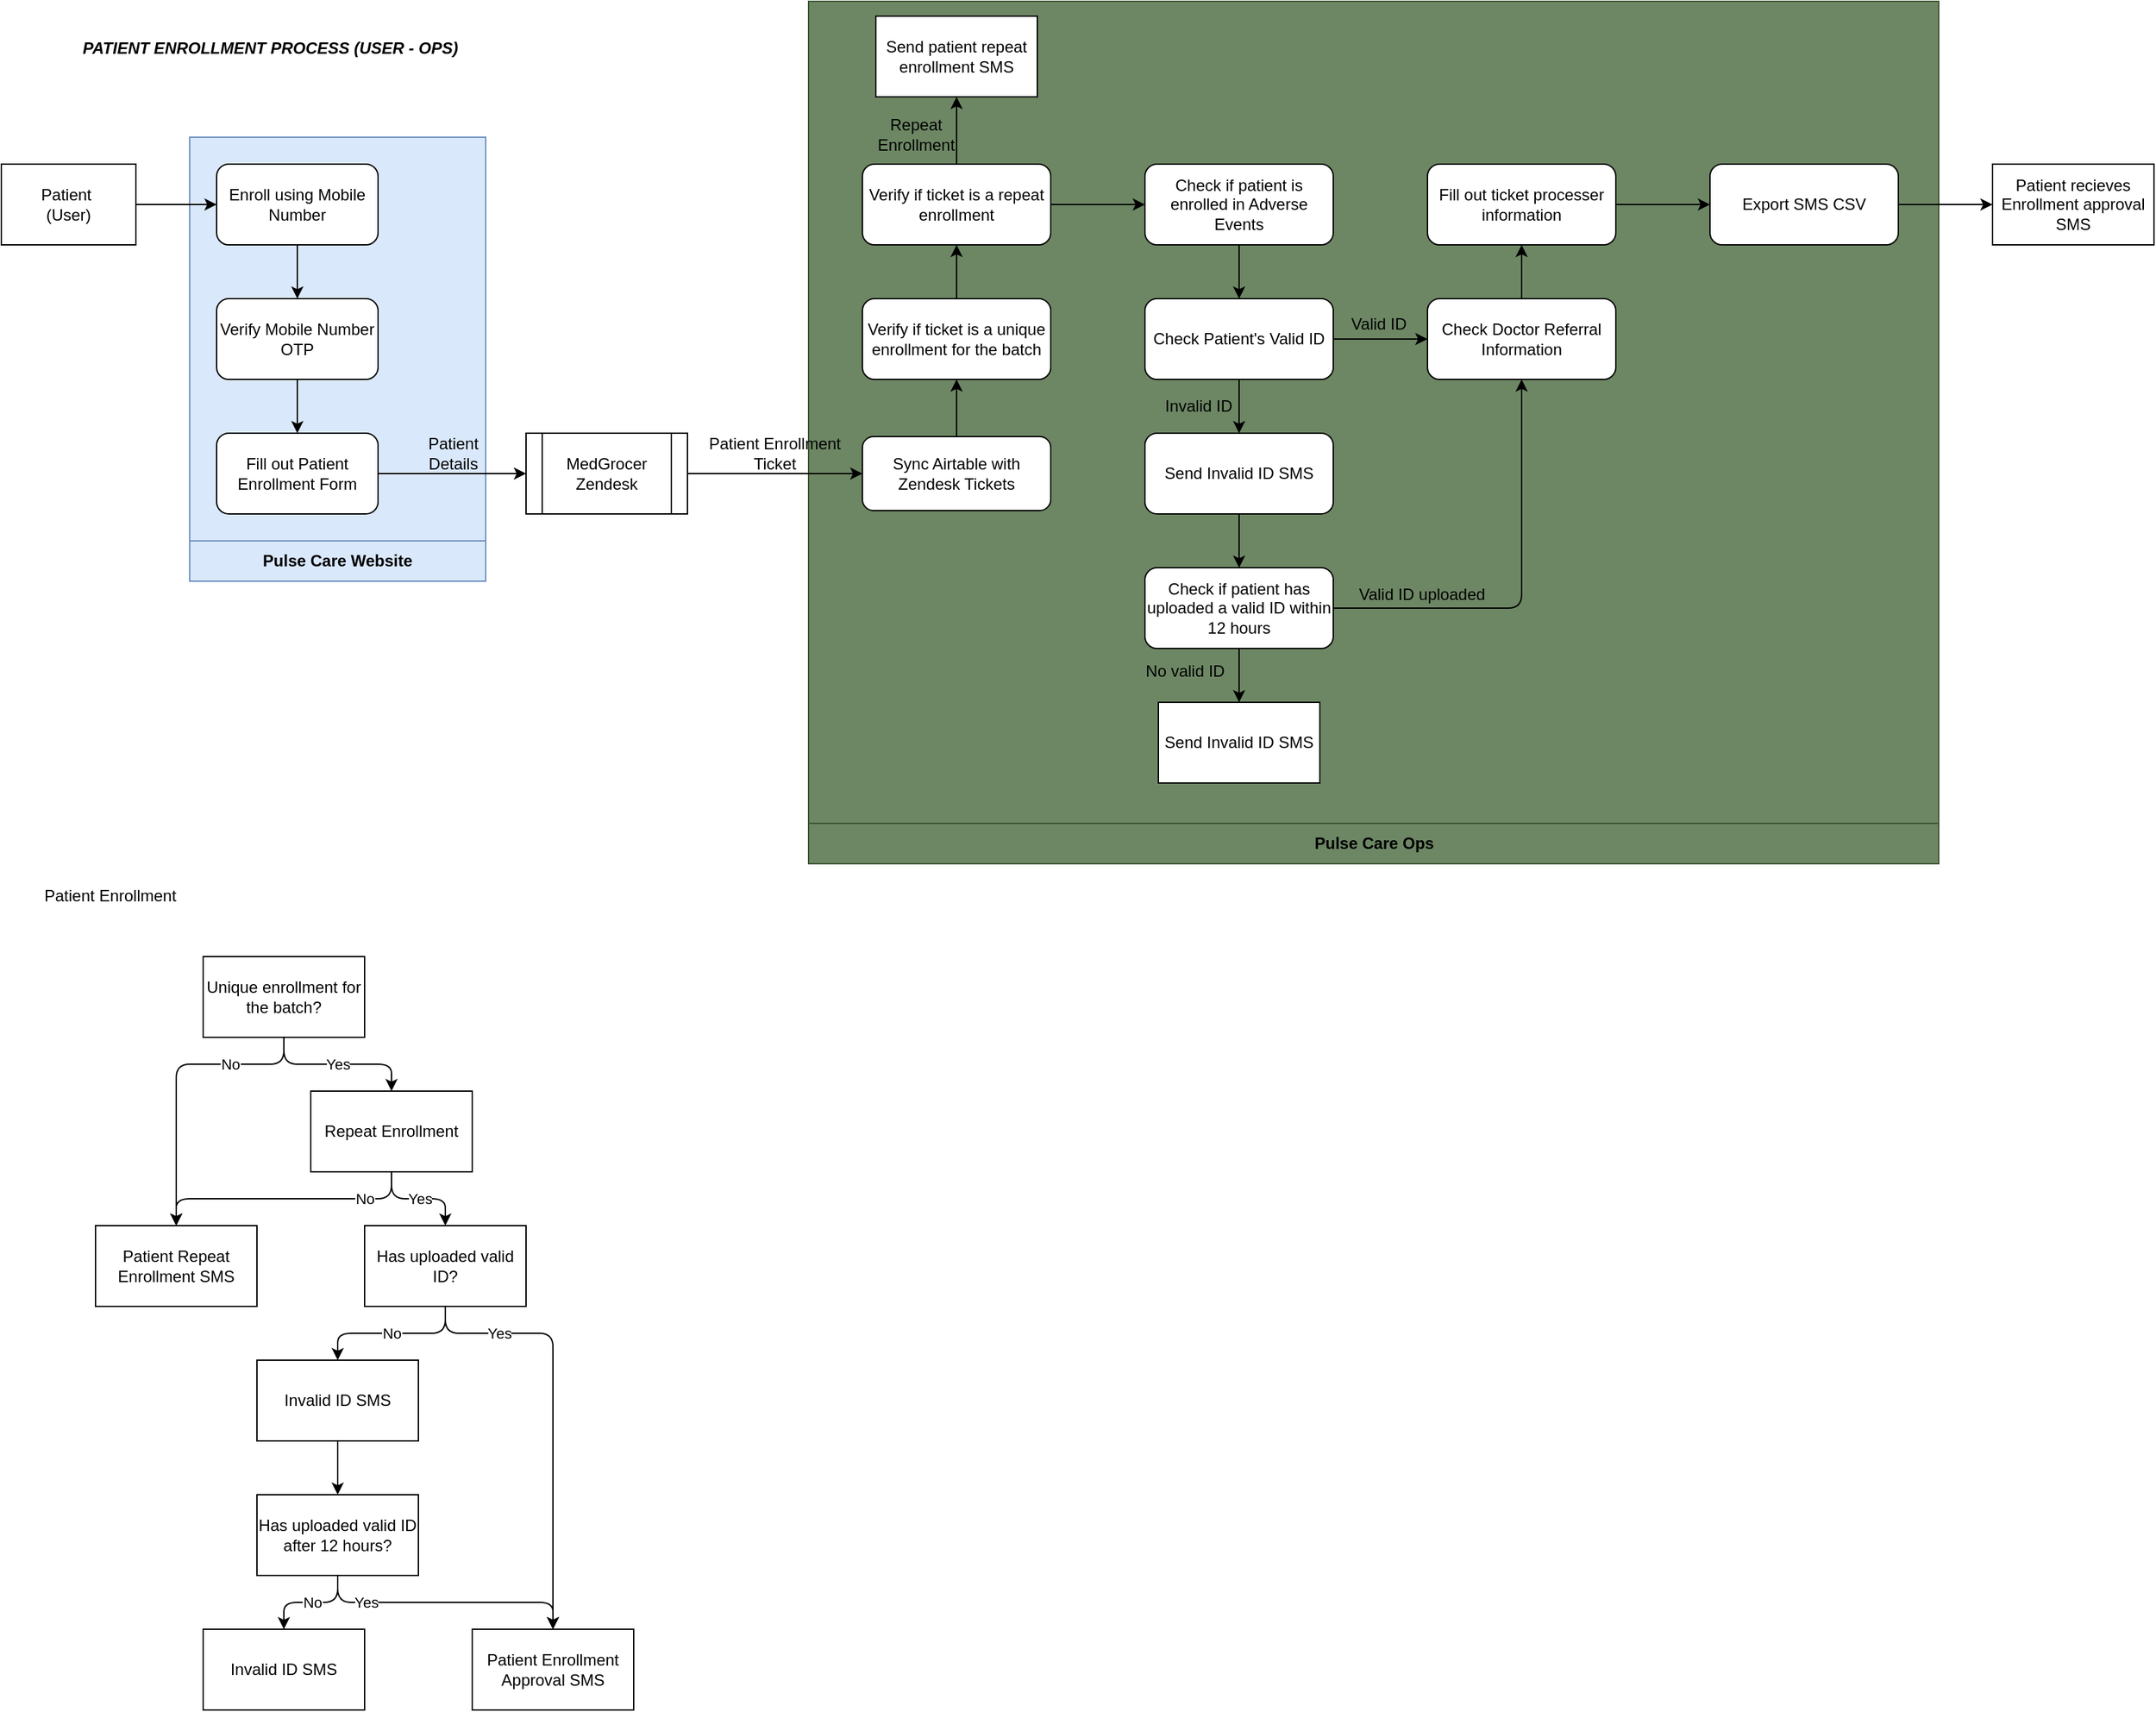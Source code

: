 <mxfile>
    <diagram id="TaLe2RkKAlyfnmkdeISu" name="Decision Tree">
        <mxGraphModel dx="339" dy="804" grid="1" gridSize="10" guides="1" tooltips="1" connect="1" arrows="1" fold="1" page="1" pageScale="1" pageWidth="850" pageHeight="1100" math="0" shadow="0">
            <root>
                <mxCell id="0"/>
                <mxCell id="1" parent="0"/>
                <mxCell id="68" value="" style="group" vertex="1" connectable="0" parent="1">
                    <mxGeometry x="920" y="690" width="440" height="620" as="geometry"/>
                </mxCell>
                <mxCell id="2" value="Patient Enrollment" style="text;html=1;align=left;verticalAlign=middle;resizable=0;points=[];autosize=1;strokeColor=none;fillColor=none;" parent="68" vertex="1">
                    <mxGeometry width="120" height="30" as="geometry"/>
                </mxCell>
                <mxCell id="5" value="&lt;font style=&quot;font-size: 12px;&quot;&gt;Unique enrollment for the batch?&lt;br&gt;&lt;/font&gt;" style="rounded=0;whiteSpace=wrap;html=1;fillColor=none;" parent="68" vertex="1">
                    <mxGeometry x="120" y="60" width="120" height="60" as="geometry"/>
                </mxCell>
                <mxCell id="6" value="&lt;font style=&quot;font-size: 12px;&quot;&gt;Patient Repeat Enrollment SMS&lt;br&gt;&lt;/font&gt;" style="rounded=0;whiteSpace=wrap;html=1;fillColor=none;" parent="68" vertex="1">
                    <mxGeometry x="40" y="260" width="120" height="60" as="geometry"/>
                </mxCell>
                <mxCell id="4" value="No&lt;br&gt;" style="edgeStyle=none;html=1;exitX=0.5;exitY=1;exitDx=0;exitDy=0;entryX=0.5;entryY=0;entryDx=0;entryDy=0;" parent="68" source="5" target="6" edge="1">
                    <mxGeometry x="-0.455" relative="1" as="geometry">
                        <Array as="points">
                            <mxPoint x="180" y="140"/>
                            <mxPoint x="100" y="140"/>
                        </Array>
                        <mxPoint as="offset"/>
                    </mxGeometry>
                </mxCell>
                <mxCell id="9" style="edgeStyle=none;html=1;exitX=0.5;exitY=1;exitDx=0;exitDy=0;entryX=0.5;entryY=0;entryDx=0;entryDy=0;" parent="68" source="11" target="6" edge="1">
                    <mxGeometry relative="1" as="geometry">
                        <Array as="points">
                            <mxPoint x="260" y="240"/>
                            <mxPoint x="100" y="240"/>
                        </Array>
                    </mxGeometry>
                </mxCell>
                <mxCell id="10" value="No" style="edgeLabel;html=1;align=center;verticalAlign=middle;resizable=0;points=[];" parent="9" vertex="1" connectable="0">
                    <mxGeometry x="-0.402" relative="1" as="geometry">
                        <mxPoint x="20" as="offset"/>
                    </mxGeometry>
                </mxCell>
                <mxCell id="11" value="&lt;font style=&quot;font-size: 12px;&quot;&gt;Repeat Enrollment&lt;br&gt;&lt;/font&gt;" style="rounded=0;whiteSpace=wrap;html=1;fillColor=none;" parent="68" vertex="1">
                    <mxGeometry x="200" y="160" width="120" height="60" as="geometry"/>
                </mxCell>
                <mxCell id="3" value="Yes&lt;br&gt;" style="edgeStyle=none;html=1;exitX=0.5;exitY=1;exitDx=0;exitDy=0;entryX=0.5;entryY=0;entryDx=0;entryDy=0;" parent="68" source="5" target="11" edge="1">
                    <mxGeometry relative="1" as="geometry">
                        <Array as="points">
                            <mxPoint x="180" y="140"/>
                            <mxPoint x="260" y="140"/>
                        </Array>
                    </mxGeometry>
                </mxCell>
                <mxCell id="14" value="&lt;font style=&quot;font-size: 12px;&quot;&gt;Has uploaded valid ID?&lt;br&gt;&lt;/font&gt;" style="rounded=0;whiteSpace=wrap;html=1;fillColor=none;" parent="68" vertex="1">
                    <mxGeometry x="240" y="260" width="120" height="60" as="geometry"/>
                </mxCell>
                <mxCell id="7" style="edgeStyle=none;html=1;entryX=0.5;entryY=0;entryDx=0;entryDy=0;exitX=0.5;exitY=1;exitDx=0;exitDy=0;" parent="68" source="11" target="14" edge="1">
                    <mxGeometry relative="1" as="geometry">
                        <Array as="points">
                            <mxPoint x="260" y="240"/>
                            <mxPoint x="300" y="240"/>
                        </Array>
                    </mxGeometry>
                </mxCell>
                <mxCell id="8" value="Yes" style="edgeLabel;html=1;align=center;verticalAlign=middle;resizable=0;points=[];" parent="7" vertex="1" connectable="0">
                    <mxGeometry x="0.014" relative="1" as="geometry">
                        <mxPoint as="offset"/>
                    </mxGeometry>
                </mxCell>
                <mxCell id="16" value="&lt;font style=&quot;font-size: 12px;&quot;&gt;Invalid ID SMS&lt;br&gt;&lt;/font&gt;" style="rounded=0;whiteSpace=wrap;html=1;fillColor=none;" parent="68" vertex="1">
                    <mxGeometry x="160" y="360" width="120" height="60" as="geometry"/>
                </mxCell>
                <mxCell id="12" value="No" style="edgeStyle=none;html=1;exitX=0.5;exitY=1;exitDx=0;exitDy=0;entryX=0.5;entryY=0;entryDx=0;entryDy=0;" parent="68" source="14" target="16" edge="1">
                    <mxGeometry relative="1" as="geometry">
                        <Array as="points">
                            <mxPoint x="300" y="340"/>
                            <mxPoint x="220" y="340"/>
                        </Array>
                    </mxGeometry>
                </mxCell>
                <mxCell id="17" value="&lt;font style=&quot;font-size: 12px;&quot;&gt;Patient Enrollment Approval SMS&lt;br&gt;&lt;/font&gt;" style="rounded=0;whiteSpace=wrap;html=1;fillColor=none;" parent="68" vertex="1">
                    <mxGeometry x="320" y="560" width="120" height="60" as="geometry"/>
                </mxCell>
                <mxCell id="13" value="Yes&lt;br&gt;" style="edgeStyle=none;html=1;exitX=0.5;exitY=1;exitDx=0;exitDy=0;entryX=0.5;entryY=0;entryDx=0;entryDy=0;" parent="68" source="14" target="17" edge="1">
                    <mxGeometry x="-0.625" relative="1" as="geometry">
                        <Array as="points">
                            <mxPoint x="300" y="340"/>
                            <mxPoint x="380" y="340"/>
                        </Array>
                        <mxPoint as="offset"/>
                    </mxGeometry>
                </mxCell>
                <mxCell id="20" style="edgeStyle=none;html=1;exitX=0.5;exitY=1;exitDx=0;exitDy=0;entryX=0.5;entryY=0;entryDx=0;entryDy=0;" parent="68" source="22" target="17" edge="1">
                    <mxGeometry relative="1" as="geometry">
                        <Array as="points">
                            <mxPoint x="220" y="540"/>
                            <mxPoint x="380" y="540"/>
                        </Array>
                    </mxGeometry>
                </mxCell>
                <mxCell id="21" value="Yes" style="edgeLabel;html=1;align=center;verticalAlign=middle;resizable=0;points=[];" parent="20" vertex="1" connectable="0">
                    <mxGeometry x="-0.596" relative="1" as="geometry">
                        <mxPoint as="offset"/>
                    </mxGeometry>
                </mxCell>
                <mxCell id="22" value="&lt;font style=&quot;font-size: 12px;&quot;&gt;Has uploaded valid ID after 12 hours?&lt;br&gt;&lt;/font&gt;" style="rounded=0;whiteSpace=wrap;html=1;fillColor=none;" parent="68" vertex="1">
                    <mxGeometry x="160" y="460" width="120" height="60" as="geometry"/>
                </mxCell>
                <mxCell id="15" style="edgeStyle=none;html=1;entryX=0.5;entryY=0;entryDx=0;entryDy=0;" parent="68" source="16" target="22" edge="1">
                    <mxGeometry relative="1" as="geometry"/>
                </mxCell>
                <mxCell id="23" value="&lt;font style=&quot;font-size: 12px;&quot;&gt;Invalid ID SMS&lt;br&gt;&lt;/font&gt;" style="rounded=0;whiteSpace=wrap;html=1;fillColor=none;" parent="68" vertex="1">
                    <mxGeometry x="120" y="560" width="120" height="60" as="geometry"/>
                </mxCell>
                <mxCell id="18" style="edgeStyle=none;html=1;exitX=0.5;exitY=1;exitDx=0;exitDy=0;entryX=0.5;entryY=0;entryDx=0;entryDy=0;" parent="68" source="22" target="23" edge="1">
                    <mxGeometry relative="1" as="geometry">
                        <Array as="points">
                            <mxPoint x="220" y="540"/>
                            <mxPoint x="180" y="540"/>
                        </Array>
                    </mxGeometry>
                </mxCell>
                <mxCell id="19" value="No" style="edgeLabel;html=1;align=center;verticalAlign=middle;resizable=0;points=[];" parent="18" vertex="1" connectable="0">
                    <mxGeometry x="-0.029" relative="1" as="geometry">
                        <mxPoint as="offset"/>
                    </mxGeometry>
                </mxCell>
                <mxCell id="96" value="" style="group" vertex="1" connectable="0" parent="1">
                    <mxGeometry x="890" y="40" width="1600" height="641" as="geometry"/>
                </mxCell>
                <mxCell id="89" value="" style="rounded=0;whiteSpace=wrap;html=1;fillColor=#6d8764;fontColor=#ffffff;strokeColor=#3A5431;" vertex="1" parent="96">
                    <mxGeometry x="600" width="840" height="641" as="geometry"/>
                </mxCell>
                <mxCell id="88" value="" style="rounded=0;whiteSpace=wrap;html=1;fillColor=#dae8fc;strokeColor=#6c8ebf;" vertex="1" parent="96">
                    <mxGeometry x="140" y="101" width="220" height="330" as="geometry"/>
                </mxCell>
                <mxCell id="61" style="edgeStyle=none;html=1;exitX=1;exitY=0.5;exitDx=0;exitDy=0;" edge="1" parent="96" target="25">
                    <mxGeometry relative="1" as="geometry">
                        <mxPoint x="90" y="151" as="sourcePoint"/>
                    </mxGeometry>
                </mxCell>
                <mxCell id="24" value="Patient&amp;nbsp;&lt;br&gt;(User)" style="rounded=0;whiteSpace=wrap;html=1;" vertex="1" parent="96">
                    <mxGeometry y="121" width="100" height="60" as="geometry"/>
                </mxCell>
                <mxCell id="25" value="Enroll using Mobile Number" style="rounded=1;whiteSpace=wrap;html=1;" vertex="1" parent="96">
                    <mxGeometry x="160" y="121" width="120" height="60" as="geometry"/>
                </mxCell>
                <mxCell id="26" value="Verify Mobile Number OTP" style="rounded=1;whiteSpace=wrap;html=1;" vertex="1" parent="96">
                    <mxGeometry x="160" y="221" width="120" height="60" as="geometry"/>
                </mxCell>
                <mxCell id="62" style="edgeStyle=none;html=1;exitX=0.5;exitY=1;exitDx=0;exitDy=0;entryX=0.5;entryY=0;entryDx=0;entryDy=0;" edge="1" parent="96" source="25" target="26">
                    <mxGeometry relative="1" as="geometry"/>
                </mxCell>
                <mxCell id="27" value="Fill out Patient Enrollment Form" style="rounded=1;whiteSpace=wrap;html=1;" vertex="1" parent="96">
                    <mxGeometry x="160" y="321" width="120" height="60" as="geometry"/>
                </mxCell>
                <mxCell id="63" style="edgeStyle=none;html=1;exitX=0.5;exitY=1;exitDx=0;exitDy=0;entryX=0.5;entryY=0;entryDx=0;entryDy=0;" edge="1" parent="96" source="26" target="27">
                    <mxGeometry relative="1" as="geometry"/>
                </mxCell>
                <mxCell id="40" value="MedGrocer Zendesk" style="shape=process;whiteSpace=wrap;html=1;backgroundOutline=1;" vertex="1" parent="96">
                    <mxGeometry x="390" y="321" width="120" height="60" as="geometry"/>
                </mxCell>
                <mxCell id="64" style="edgeStyle=none;html=1;exitX=1;exitY=0.5;exitDx=0;exitDy=0;" edge="1" parent="96" source="27" target="40">
                    <mxGeometry relative="1" as="geometry"/>
                </mxCell>
                <mxCell id="41" value="Sync Airtable with Zendesk Tickets" style="rounded=1;whiteSpace=wrap;html=1;" vertex="1" parent="96">
                    <mxGeometry x="640" y="323.5" width="140" height="55" as="geometry"/>
                </mxCell>
                <mxCell id="42" style="edgeStyle=none;html=1;exitX=1;exitY=0.5;exitDx=0;exitDy=0;" edge="1" parent="96" source="40" target="41">
                    <mxGeometry relative="1" as="geometry"/>
                </mxCell>
                <mxCell id="43" value="Verify if ticket is a unique enrollment for the batch" style="rounded=1;whiteSpace=wrap;html=1;" vertex="1" parent="96">
                    <mxGeometry x="640" y="221" width="140" height="60" as="geometry"/>
                </mxCell>
                <mxCell id="69" style="edgeStyle=none;html=1;exitX=0.5;exitY=0;exitDx=0;exitDy=0;entryX=0.5;entryY=1;entryDx=0;entryDy=0;" edge="1" parent="96" source="41" target="43">
                    <mxGeometry relative="1" as="geometry"/>
                </mxCell>
                <mxCell id="45" value="Verify if ticket is a repeat enrollment" style="rounded=1;whiteSpace=wrap;html=1;" vertex="1" parent="96">
                    <mxGeometry x="640" y="121" width="140" height="60" as="geometry"/>
                </mxCell>
                <mxCell id="70" style="edgeStyle=none;html=1;exitX=0.5;exitY=0;exitDx=0;exitDy=0;entryX=0.5;entryY=1;entryDx=0;entryDy=0;" edge="1" parent="96" source="43" target="45">
                    <mxGeometry relative="1" as="geometry"/>
                </mxCell>
                <mxCell id="47" value="Check Patient's Valid ID" style="rounded=1;whiteSpace=wrap;html=1;" vertex="1" parent="96">
                    <mxGeometry x="850" y="221" width="140" height="60" as="geometry"/>
                </mxCell>
                <mxCell id="50" value="Send patient repeat enrollment SMS" style="rounded=0;whiteSpace=wrap;html=1;" vertex="1" parent="96">
                    <mxGeometry x="650" y="11" width="120" height="60" as="geometry"/>
                </mxCell>
                <mxCell id="71" style="edgeStyle=none;html=1;exitX=0.5;exitY=0;exitDx=0;exitDy=0;entryX=0.5;entryY=1;entryDx=0;entryDy=0;" edge="1" parent="96" source="45" target="50">
                    <mxGeometry relative="1" as="geometry"/>
                </mxCell>
                <mxCell id="74" style="edgeStyle=none;html=1;exitX=0.5;exitY=1;exitDx=0;exitDy=0;" edge="1" parent="96" source="51" target="47">
                    <mxGeometry relative="1" as="geometry"/>
                </mxCell>
                <mxCell id="51" value="Check if patient is enrolled in Adverse Events" style="rounded=1;whiteSpace=wrap;html=1;" vertex="1" parent="96">
                    <mxGeometry x="850" y="121" width="140" height="60" as="geometry"/>
                </mxCell>
                <mxCell id="73" style="edgeStyle=none;html=1;exitX=1;exitY=0.5;exitDx=0;exitDy=0;entryX=0;entryY=0.5;entryDx=0;entryDy=0;" edge="1" parent="96" source="45" target="51">
                    <mxGeometry relative="1" as="geometry"/>
                </mxCell>
                <mxCell id="52" value="Send Invalid ID SMS" style="rounded=1;whiteSpace=wrap;html=1;" vertex="1" parent="96">
                    <mxGeometry x="850" y="321" width="140" height="60" as="geometry"/>
                </mxCell>
                <mxCell id="75" style="edgeStyle=none;html=1;exitX=0.5;exitY=1;exitDx=0;exitDy=0;entryX=0.5;entryY=0;entryDx=0;entryDy=0;" edge="1" parent="96" source="47" target="52">
                    <mxGeometry relative="1" as="geometry"/>
                </mxCell>
                <mxCell id="53" value="Check if patient has uploaded a valid ID within 12 hours" style="rounded=1;whiteSpace=wrap;html=1;" vertex="1" parent="96">
                    <mxGeometry x="850" y="421" width="140" height="60" as="geometry"/>
                </mxCell>
                <mxCell id="78" style="edgeStyle=none;html=1;exitX=0.5;exitY=1;exitDx=0;exitDy=0;entryX=0.5;entryY=0;entryDx=0;entryDy=0;" edge="1" parent="96" source="52" target="53">
                    <mxGeometry relative="1" as="geometry"/>
                </mxCell>
                <mxCell id="54" value="Send Invalid ID SMS" style="rounded=0;whiteSpace=wrap;html=1;" vertex="1" parent="96">
                    <mxGeometry x="860" y="521" width="120" height="60" as="geometry"/>
                </mxCell>
                <mxCell id="79" style="edgeStyle=none;html=1;exitX=0.5;exitY=1;exitDx=0;exitDy=0;" edge="1" parent="96" source="53" target="54">
                    <mxGeometry relative="1" as="geometry"/>
                </mxCell>
                <mxCell id="55" value="Check Doctor Referral Information" style="rounded=1;whiteSpace=wrap;html=1;" vertex="1" parent="96">
                    <mxGeometry x="1060" y="221" width="140" height="60" as="geometry"/>
                </mxCell>
                <mxCell id="81" style="edgeStyle=none;html=1;exitX=1;exitY=0.5;exitDx=0;exitDy=0;entryX=0;entryY=0.5;entryDx=0;entryDy=0;" edge="1" parent="96" source="47" target="55">
                    <mxGeometry relative="1" as="geometry"/>
                </mxCell>
                <mxCell id="82" style="edgeStyle=none;html=1;exitX=1;exitY=0.5;exitDx=0;exitDy=0;entryX=0.5;entryY=1;entryDx=0;entryDy=0;" edge="1" parent="96" source="53" target="55">
                    <mxGeometry relative="1" as="geometry">
                        <Array as="points">
                            <mxPoint x="1130" y="451"/>
                        </Array>
                    </mxGeometry>
                </mxCell>
                <mxCell id="56" value="Fill out ticket processer information" style="rounded=1;whiteSpace=wrap;html=1;" vertex="1" parent="96">
                    <mxGeometry x="1060" y="121" width="140" height="60" as="geometry"/>
                </mxCell>
                <mxCell id="85" style="edgeStyle=none;html=1;exitX=0.5;exitY=0;exitDx=0;exitDy=0;" edge="1" parent="96" source="55" target="56">
                    <mxGeometry relative="1" as="geometry"/>
                </mxCell>
                <mxCell id="58" value="Export SMS CSV" style="rounded=1;whiteSpace=wrap;html=1;" vertex="1" parent="96">
                    <mxGeometry x="1270" y="121" width="140" height="60" as="geometry"/>
                </mxCell>
                <mxCell id="86" style="edgeStyle=none;html=1;exitX=1;exitY=0.5;exitDx=0;exitDy=0;entryX=0;entryY=0.5;entryDx=0;entryDy=0;" edge="1" parent="96" source="56" target="58">
                    <mxGeometry relative="1" as="geometry"/>
                </mxCell>
                <mxCell id="60" value="Patient recieves Enrollment approval SMS" style="rounded=0;whiteSpace=wrap;html=1;" vertex="1" parent="96">
                    <mxGeometry x="1480" y="121" width="120" height="60" as="geometry"/>
                </mxCell>
                <mxCell id="87" style="edgeStyle=none;html=1;exitX=1;exitY=0.5;exitDx=0;exitDy=0;entryX=0;entryY=0.5;entryDx=0;entryDy=0;" edge="1" parent="96" source="58" target="60">
                    <mxGeometry relative="1" as="geometry"/>
                </mxCell>
                <mxCell id="66" value="Patient Details" style="text;html=1;strokeColor=none;fillColor=none;align=center;verticalAlign=middle;whiteSpace=wrap;rounded=0;" vertex="1" parent="96">
                    <mxGeometry x="306" y="321" width="60" height="30" as="geometry"/>
                </mxCell>
                <mxCell id="67" value="Patient Enrollment Ticket" style="text;html=1;strokeColor=none;fillColor=none;align=center;verticalAlign=middle;whiteSpace=wrap;rounded=0;" vertex="1" parent="96">
                    <mxGeometry x="520" y="321" width="110" height="30" as="geometry"/>
                </mxCell>
                <mxCell id="72" value="Repeat Enrollment" style="text;html=1;strokeColor=none;fillColor=none;align=center;verticalAlign=middle;whiteSpace=wrap;rounded=0;" vertex="1" parent="96">
                    <mxGeometry x="650" y="84" width="60" height="30" as="geometry"/>
                </mxCell>
                <mxCell id="77" value="Invalid ID" style="text;html=1;strokeColor=none;fillColor=none;align=center;verticalAlign=middle;whiteSpace=wrap;rounded=0;" vertex="1" parent="96">
                    <mxGeometry x="860" y="286" width="60" height="30" as="geometry"/>
                </mxCell>
                <mxCell id="80" value="No valid ID" style="text;html=1;strokeColor=none;fillColor=none;align=center;verticalAlign=middle;whiteSpace=wrap;rounded=0;" vertex="1" parent="96">
                    <mxGeometry x="840" y="483" width="80" height="30" as="geometry"/>
                </mxCell>
                <mxCell id="83" value="Valid ID" style="text;html=1;strokeColor=none;fillColor=none;align=center;verticalAlign=middle;whiteSpace=wrap;rounded=0;" vertex="1" parent="96">
                    <mxGeometry x="994" y="225" width="60" height="30" as="geometry"/>
                </mxCell>
                <mxCell id="84" value="Valid ID uploaded" style="text;html=1;strokeColor=none;fillColor=none;align=center;verticalAlign=middle;whiteSpace=wrap;rounded=0;" vertex="1" parent="96">
                    <mxGeometry x="1003" y="426" width="106" height="30" as="geometry"/>
                </mxCell>
                <mxCell id="90" value="" style="rounded=0;whiteSpace=wrap;html=1;fillColor=#6d8764;fontColor=#ffffff;strokeColor=#3A5431;" vertex="1" parent="96">
                    <mxGeometry x="600" y="611" width="840" height="30" as="geometry"/>
                </mxCell>
                <mxCell id="91" value="" style="rounded=0;whiteSpace=wrap;html=1;fillColor=#dae8fc;strokeColor=#6c8ebf;" vertex="1" parent="96">
                    <mxGeometry x="140" y="401" width="220" height="30" as="geometry"/>
                </mxCell>
                <mxCell id="92" value="&lt;b&gt;Pulse Care Website&lt;/b&gt;" style="text;html=1;strokeColor=none;fillColor=none;align=center;verticalAlign=middle;whiteSpace=wrap;rounded=0;" vertex="1" parent="96">
                    <mxGeometry x="180" y="401" width="140" height="30" as="geometry"/>
                </mxCell>
                <mxCell id="94" value="Pulse Care Ops" style="text;html=1;strokeColor=none;fillColor=none;align=center;verticalAlign=middle;whiteSpace=wrap;rounded=0;fontStyle=1" vertex="1" parent="96">
                    <mxGeometry x="966.5" y="611" width="107" height="30" as="geometry"/>
                </mxCell>
                <mxCell id="97" value="PATIENT ENROLLMENT PROCESS (USER - OPS)" style="text;html=1;strokeColor=none;fillColor=none;align=center;verticalAlign=middle;whiteSpace=wrap;rounded=0;fontStyle=3" vertex="1" parent="96">
                    <mxGeometry x="40" y="20" width="320" height="30" as="geometry"/>
                </mxCell>
            </root>
        </mxGraphModel>
    </diagram>
    <diagram id="meiuRHZsYUnqdzDoraj_" name="Data Flow Diagram">
        <mxGraphModel dx="-29" dy="-467" grid="1" gridSize="10" guides="1" tooltips="1" connect="1" arrows="1" fold="1" page="1" pageScale="1" pageWidth="850" pageHeight="1100" math="0" shadow="0">
            <root>
                <mxCell id="0"/>
                <mxCell id="1" parent="0"/>
                <mxCell id="WnGBfVEDo_EBX4ITjBDv-1" value="" style="rounded=0;whiteSpace=wrap;html=1;fillColor=none;container=0;" parent="1" vertex="1">
                    <mxGeometry x="960" y="1360" width="1080" height="400" as="geometry"/>
                </mxCell>
                <mxCell id="WnGBfVEDo_EBX4ITjBDv-2" value="" style="rounded=0;whiteSpace=wrap;html=1;fillColor=none;container=0;" parent="1" vertex="1">
                    <mxGeometry x="960" y="1200" width="1080" height="160" as="geometry"/>
                </mxCell>
                <mxCell id="WnGBfVEDo_EBX4ITjBDv-3" value="Pulsecare Doctors" style="rounded=0;whiteSpace=wrap;html=1;fillColor=none;rotation=-90;" parent="1" vertex="1">
                    <mxGeometry x="860" y="1260" width="160" height="40" as="geometry"/>
                </mxCell>
                <mxCell id="WnGBfVEDo_EBX4ITjBDv-4" value="Coordinators" style="rounded=0;whiteSpace=wrap;html=1;fillColor=none;rotation=-90;" parent="1" vertex="1">
                    <mxGeometry x="740" y="1540" width="400" height="40" as="geometry"/>
                </mxCell>
                <mxCell id="WnGBfVEDo_EBX4ITjBDv-5" value="Patient Enrollment" style="text;html=1;align=left;verticalAlign=middle;resizable=0;points=[];autosize=1;strokeColor=none;fillColor=none;" parent="1" vertex="1">
                    <mxGeometry x="920" y="1160" width="120" height="30" as="geometry"/>
                </mxCell>
                <mxCell id="WnGBfVEDo_EBX4ITjBDv-6" style="edgeStyle=none;html=1;exitX=0.5;exitY=1;exitDx=0;exitDy=0;entryX=0.5;entryY=0;entryDx=0;entryDy=0;" parent="1" source="WnGBfVEDo_EBX4ITjBDv-7" target="WnGBfVEDo_EBX4ITjBDv-10" edge="1">
                    <mxGeometry relative="1" as="geometry"/>
                </mxCell>
                <mxCell id="WnGBfVEDo_EBX4ITjBDv-7" value="Fill out patient form on Pulsecare website" style="rounded=0;whiteSpace=wrap;html=1;fillColor=none;" parent="1" vertex="1">
                    <mxGeometry x="1000" y="1240" width="80" height="80" as="geometry"/>
                </mxCell>
                <mxCell id="WnGBfVEDo_EBX4ITjBDv-8" style="edgeStyle=none;html=1;" parent="1" source="WnGBfVEDo_EBX4ITjBDv-10" target="WnGBfVEDo_EBX4ITjBDv-12" edge="1">
                    <mxGeometry relative="1" as="geometry"/>
                </mxCell>
                <mxCell id="WnGBfVEDo_EBX4ITjBDv-9" style="edgeStyle=none;html=1;entryX=0;entryY=0.5;entryDx=0;entryDy=0;exitX=0.5;exitY=1;exitDx=0;exitDy=0;" parent="1" source="WnGBfVEDo_EBX4ITjBDv-10" target="WnGBfVEDo_EBX4ITjBDv-25" edge="1">
                    <mxGeometry relative="1" as="geometry">
                        <Array as="points">
                            <mxPoint x="1040" y="1680"/>
                        </Array>
                    </mxGeometry>
                </mxCell>
                <mxCell id="WnGBfVEDo_EBX4ITjBDv-10" value="Extract Zendesk Tickets via Airtable" style="rounded=0;whiteSpace=wrap;html=1;fillColor=none;" parent="1" vertex="1">
                    <mxGeometry x="1000" y="1520" width="80" height="80" as="geometry"/>
                </mxCell>
                <mxCell id="WnGBfVEDo_EBX4ITjBDv-11" style="edgeStyle=none;html=1;entryX=0;entryY=0.5;entryDx=0;entryDy=0;" parent="1" source="WnGBfVEDo_EBX4ITjBDv-12" target="WnGBfVEDo_EBX4ITjBDv-14" edge="1">
                    <mxGeometry relative="1" as="geometry"/>
                </mxCell>
                <mxCell id="WnGBfVEDo_EBX4ITjBDv-12" value="Check if enrollment is unique for its batch" style="rounded=0;whiteSpace=wrap;html=1;fillColor=none;" parent="1" vertex="1">
                    <mxGeometry x="1120" y="1520" width="80" height="80" as="geometry"/>
                </mxCell>
                <mxCell id="WnGBfVEDo_EBX4ITjBDv-13" style="edgeStyle=none;html=1;entryX=0;entryY=0.5;entryDx=0;entryDy=0;" parent="1" source="WnGBfVEDo_EBX4ITjBDv-14" target="WnGBfVEDo_EBX4ITjBDv-17" edge="1">
                    <mxGeometry relative="1" as="geometry"/>
                </mxCell>
                <mxCell id="WnGBfVEDo_EBX4ITjBDv-14" value="Check if enrollment is a unique enrollment" style="rounded=0;whiteSpace=wrap;html=1;fillColor=none;" parent="1" vertex="1">
                    <mxGeometry x="1240" y="1520" width="80" height="80" as="geometry"/>
                </mxCell>
                <mxCell id="WnGBfVEDo_EBX4ITjBDv-15" style="edgeStyle=none;html=1;exitX=0.5;exitY=0;exitDx=0;exitDy=0;entryX=0.5;entryY=1;entryDx=0;entryDy=0;" parent="1" source="WnGBfVEDo_EBX4ITjBDv-17" target="WnGBfVEDo_EBX4ITjBDv-18" edge="1">
                    <mxGeometry relative="1" as="geometry"/>
                </mxCell>
                <mxCell id="WnGBfVEDo_EBX4ITjBDv-16" style="edgeStyle=none;html=1;exitX=1;exitY=0.5;exitDx=0;exitDy=0;entryX=0;entryY=0.5;entryDx=0;entryDy=0;" parent="1" source="WnGBfVEDo_EBX4ITjBDv-17" target="WnGBfVEDo_EBX4ITjBDv-20" edge="1">
                    <mxGeometry relative="1" as="geometry"/>
                </mxCell>
                <mxCell id="WnGBfVEDo_EBX4ITjBDv-17" value="Check unenrolled&lt;br&gt;AE list" style="rounded=0;whiteSpace=wrap;html=1;fillColor=none;" parent="1" vertex="1">
                    <mxGeometry x="1360" y="1520" width="80" height="80" as="geometry"/>
                </mxCell>
                <mxCell id="WnGBfVEDo_EBX4ITjBDv-18" value="Input in Pulsecare PV database via Google Sheets" style="rounded=0;whiteSpace=wrap;html=1;fillColor=none;" parent="1" vertex="1">
                    <mxGeometry x="1360" y="1400" width="80" height="80" as="geometry"/>
                </mxCell>
                <mxCell id="WnGBfVEDo_EBX4ITjBDv-19" style="edgeStyle=none;html=1;exitX=1;exitY=0.5;exitDx=0;exitDy=0;entryX=0;entryY=0.5;entryDx=0;entryDy=0;" parent="1" source="WnGBfVEDo_EBX4ITjBDv-20" target="WnGBfVEDo_EBX4ITjBDv-22" edge="1">
                    <mxGeometry relative="1" as="geometry"/>
                </mxCell>
                <mxCell id="WnGBfVEDo_EBX4ITjBDv-20" value="Verify uploaded ID" style="rounded=0;whiteSpace=wrap;html=1;fillColor=none;" parent="1" vertex="1">
                    <mxGeometry x="1480" y="1520" width="80" height="80" as="geometry"/>
                </mxCell>
                <mxCell id="WnGBfVEDo_EBX4ITjBDv-21" style="edgeStyle=none;html=1;entryX=0;entryY=0.5;entryDx=0;entryDy=0;" parent="1" source="WnGBfVEDo_EBX4ITjBDv-22" target="WnGBfVEDo_EBX4ITjBDv-30" edge="1">
                    <mxGeometry relative="1" as="geometry"/>
                </mxCell>
                <mxCell id="WnGBfVEDo_EBX4ITjBDv-22" value="Check if patient's doctor is enrolled" style="rounded=0;whiteSpace=wrap;html=1;fillColor=none;" parent="1" vertex="1">
                    <mxGeometry x="1600" y="1520" width="80" height="80" as="geometry"/>
                </mxCell>
                <mxCell id="WnGBfVEDo_EBX4ITjBDv-23" value="Patient receives an SMS confirming enrollment" style="rounded=0;whiteSpace=wrap;html=1;fillColor=none;" parent="1" vertex="1">
                    <mxGeometry x="1920" y="1240" width="80" height="80" as="geometry"/>
                </mxCell>
                <mxCell id="WnGBfVEDo_EBX4ITjBDv-24" style="edgeStyle=none;html=1;exitX=1;exitY=0.5;exitDx=0;exitDy=0;entryX=0;entryY=0.5;entryDx=0;entryDy=0;" parent="1" source="WnGBfVEDo_EBX4ITjBDv-25" target="WnGBfVEDo_EBX4ITjBDv-30" edge="1">
                    <mxGeometry relative="1" as="geometry">
                        <Array as="points">
                            <mxPoint x="1700" y="1680"/>
                            <mxPoint x="1700" y="1560"/>
                        </Array>
                    </mxGeometry>
                </mxCell>
                <mxCell id="WnGBfVEDo_EBX4ITjBDv-25" value="Check for Adverse Events" style="rounded=0;whiteSpace=wrap;html=1;fillColor=none;" parent="1" vertex="1">
                    <mxGeometry x="1360" y="1640" width="80" height="80" as="geometry"/>
                </mxCell>
                <mxCell id="WnGBfVEDo_EBX4ITjBDv-26" style="edgeStyle=none;html=1;entryX=0;entryY=0.5;entryDx=0;entryDy=0;" parent="1" source="WnGBfVEDo_EBX4ITjBDv-30" target="WnGBfVEDo_EBX4ITjBDv-32" edge="1">
                    <mxGeometry relative="1" as="geometry"/>
                </mxCell>
                <mxCell id="WnGBfVEDo_EBX4ITjBDv-27" value="Yes" style="edgeLabel;html=1;align=center;verticalAlign=middle;resizable=0;points=[];" parent="WnGBfVEDo_EBX4ITjBDv-26" vertex="1" connectable="0">
                    <mxGeometry x="-0.2" relative="1" as="geometry">
                        <mxPoint as="offset"/>
                    </mxGeometry>
                </mxCell>
                <mxCell id="WnGBfVEDo_EBX4ITjBDv-28" style="edgeStyle=none;html=1;entryX=0;entryY=0.5;entryDx=0;entryDy=0;" parent="1" source="WnGBfVEDo_EBX4ITjBDv-30" target="WnGBfVEDo_EBX4ITjBDv-23" edge="1">
                    <mxGeometry relative="1" as="geometry">
                        <Array as="points">
                            <mxPoint x="1800" y="1280"/>
                        </Array>
                    </mxGeometry>
                </mxCell>
                <mxCell id="WnGBfVEDo_EBX4ITjBDv-29" value="No" style="edgeLabel;html=1;align=center;verticalAlign=middle;resizable=0;points=[];" parent="WnGBfVEDo_EBX4ITjBDv-28" vertex="1" connectable="0">
                    <mxGeometry x="-0.898" relative="1" as="geometry">
                        <mxPoint as="offset"/>
                    </mxGeometry>
                </mxCell>
                <mxCell id="WnGBfVEDo_EBX4ITjBDv-30" value="Patient is&lt;br&gt;HCP Transferee?" style="rhombus;whiteSpace=wrap;html=1;" parent="1" vertex="1">
                    <mxGeometry x="1720" y="1520" width="160" height="80" as="geometry"/>
                </mxCell>
                <mxCell id="WnGBfVEDo_EBX4ITjBDv-31" style="edgeStyle=none;html=1;exitX=0.5;exitY=0;exitDx=0;exitDy=0;" parent="1" source="WnGBfVEDo_EBX4ITjBDv-32" target="WnGBfVEDo_EBX4ITjBDv-23" edge="1">
                    <mxGeometry relative="1" as="geometry"/>
                </mxCell>
                <mxCell id="WnGBfVEDo_EBX4ITjBDv-32" value="Validate HCP patient code" style="rounded=0;whiteSpace=wrap;html=1;fillColor=none;" parent="1" vertex="1">
                    <mxGeometry x="1920" y="1520" width="80" height="80" as="geometry"/>
                </mxCell>
            </root>
        </mxGraphModel>
    </diagram>
</mxfile>